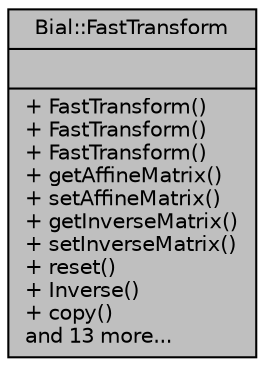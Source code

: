digraph "Bial::FastTransform"
{
  edge [fontname="Helvetica",fontsize="10",labelfontname="Helvetica",labelfontsize="10"];
  node [fontname="Helvetica",fontsize="10",shape=record];
  Node1 [label="{Bial::FastTransform\n||+ FastTransform()\l+ FastTransform()\l+ FastTransform()\l+ getAffineMatrix()\l+ setAffineMatrix()\l+ getInverseMatrix()\l+ setInverseMatrix()\l+ reset()\l+ Inverse()\l+ copy()\land 13 more...\l}",height=0.2,width=0.4,color="black", fillcolor="grey75", style="filled", fontcolor="black"];
}
